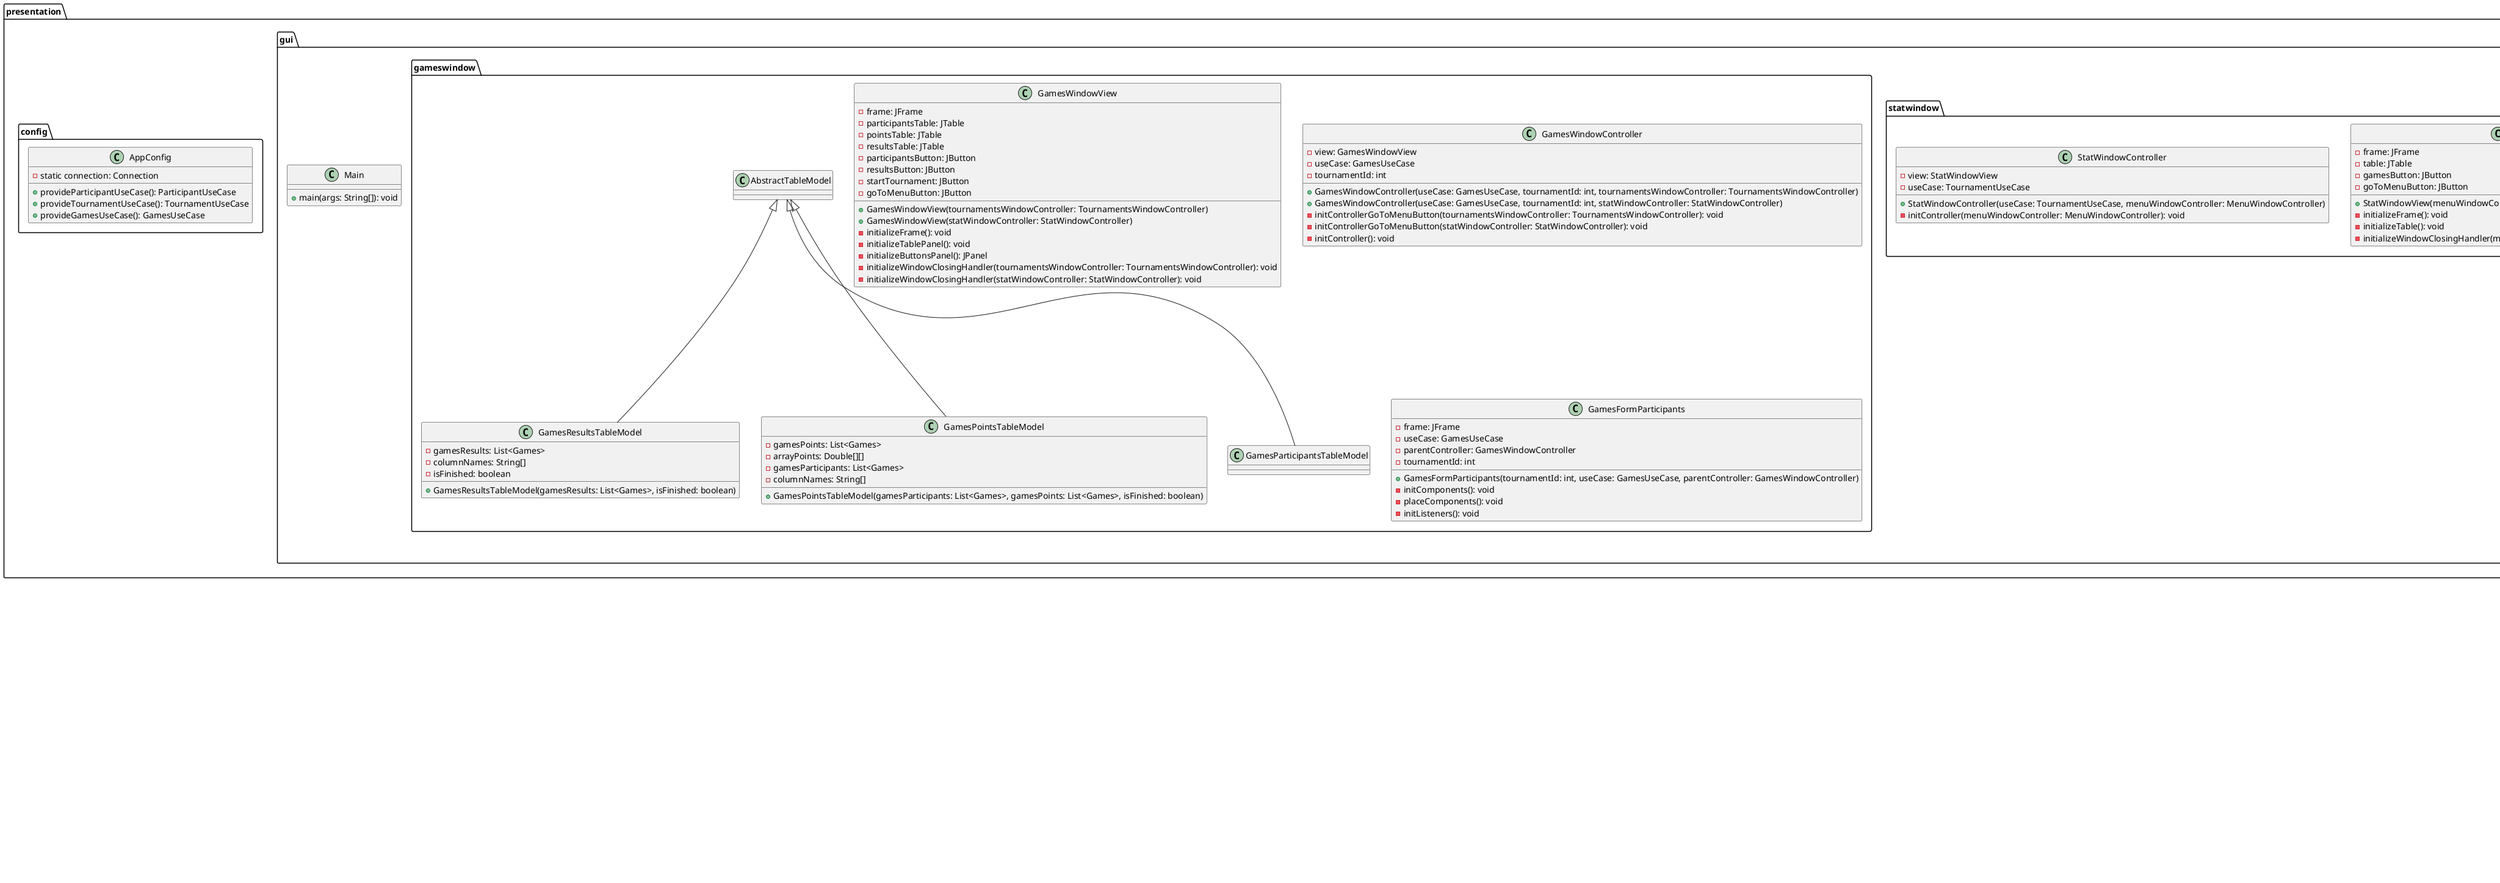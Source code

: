 @startuml

package presentation.gui {
    class Main {
        + main(args: String[]): void
    }

    package menuwindow {
        class MenuWindowController {
            - view: MenuWindowView
            + MenuWindowController(view: MenuWindowView)
            - initController(): void
            + getView(): MenuWindowView
        }

        class MenuWindowView {
            - frame: JFrame
            - titleLabel: JLabel
            - participantsButton: JButton
            - tournamentsButton: JButton
            - scoresButton: JButton
            - exitButton: JButton
            - imageLabel: JLabel
            + MenuWindowView()
            - initComponents(): void
            - placeComponents(): void
        }
    }

    package participantwindow {
        class ParticipantsWindowController {
            - view: ParticipantsWindowView
            - useCase: ParticipantUseCase
            - participantForm: ParticipantForm
            + ParticipantsWindowController(useCase: ParticipantUseCase, menuWindowController: MenuWindowController)
            - initController(menuWindowController: MenuWindowController): void
        }

        class ParticipantsWindowView {
            - frame: JFrame
            - table: JTable
            - addButton: JButton
            - editButton: JButton
            - deleteButton: JButton
            - goToMenuButton: JButton
            + ParticipantsWindowView(menuWindowController: MenuWindowController)
            - initializeFrame(): void
            - initializeTable(): void
        }

        class ParticipantsTableModel extends AbstractTableModel {
            - participants: List<Participant>
            - columnNames: String[]
            + ParticipantsTableModel(participants: List<Participant>)
        }
    }

    package tournamentwindow {
        class TournamentsWindowView {
            - frame: JFrame
            - table: JTable
            - addButton: JButton
            - editButton: JButton
            - deleteButton: JButton
            - gamesButton: JButton
            - goToMenuButton: JButton
            + TournamentsWindowView(menuWindowController: MenuWindowController)
            - initializeFrame(): void
            - initializeTable(): void
            - initializeWindowClosingHandler(menuWindowController: MenuWindowController): void
        }

        class TournamentsWindowController {
            - view: TournamentsWindowView
            - useCase: TournamentUseCase
            - tournamentForm: TournamentForm
            - model: TournamentsTableModel
            + TournamentsWindowController(useCase: TournamentUseCase, menuWindowController: MenuWindowController)
            - initController(menuWindowController: MenuWindowController): void
        }

        class TournamentsTableModel extends AbstractTableModel {
            - tournaments: List<Tournament>
            - columnNames: String[]
            + TournamentsTableModel(tournaments: List<Tournament>)
        }

        class TournamentForm {
            - useCase: TournamentUseCase
            - parentController: TournamentsWindowController
            - tournamentId: Integer
            - contentPanel: JPanel
            - frame: JFrame
            - nameField: JTextField
            - locationField: JTextField
            - dateField: JTextField
            + TournamentForm(tournamentId: Integer, useCase: TournamentUseCase, parentController: TournamentsWindowController)
            - initialize(): void
            - createFrame(): void
        }
    }

    package statwindow {
        class StatWindowView {
            - frame: JFrame
            - table: JTable
            - gamesButton: JButton
            - goToMenuButton: JButton
            + StatWindowView(menuWindowController: MenuWindowController)
            - initializeFrame(): void
            - initializeTable(): void
            - initializeWindowClosingHandler(menuWindowController: MenuWindowController): void
        }

        class StatWindowController {
            - view: StatWindowView
            - useCase: TournamentUseCase
            + StatWindowController(useCase: TournamentUseCase, menuWindowController: MenuWindowController)
            - initController(menuWindowController: MenuWindowController): void
        }
    }

    package gameswindow {
        class GamesWindowView {
            - frame: JFrame
            - participantsTable: JTable
            - pointsTable: JTable
            - resultsTable: JTable
            - participantsButton: JButton
            - resultsButton: JButton
            - startTournament: JButton
            - goToMenuButton: JButton
            + GamesWindowView(tournamentsWindowController: TournamentsWindowController)
            + GamesWindowView(statWindowController: StatWindowController)
            - initializeFrame(): void
            - initializeTablePanel(): void
            - initializeButtonsPanel(): JPanel
            - initializeWindowClosingHandler(tournamentsWindowController: TournamentsWindowController): void
            - initializeWindowClosingHandler(statWindowController: StatWindowController): void
        }

        class GamesWindowController {
            - view: GamesWindowView
            - useCase: GamesUseCase
            - tournamentId: int
            + GamesWindowController(useCase: GamesUseCase, tournamentId: int, tournamentsWindowController: TournamentsWindowController)
            + GamesWindowController(useCase: GamesUseCase, tournamentId: int, statWindowController: StatWindowController)
            - initControllerGoToMenuButton(tournamentsWindowController: TournamentsWindowController): void
            - initControllerGoToMenuButton(statWindowController: StatWindowController): void
            - initController(): void
        }

        class GamesResultsTableModel extends AbstractTableModel {
            - gamesResults: List<Games>
            - columnNames: String[]
            - isFinished: boolean
            + GamesResultsTableModel(gamesResults: List<Games>, isFinished: boolean)
        }

        class GamesPointsTableModel extends AbstractTableModel {
            - gamesPoints: List<Games>
            - arrayPoints: Double[][]
            - gamesParticipants: List<Games>
            - columnNames: String[]
            + GamesPointsTableModel(gamesParticipants: List<Games>, gamesPoints: List<Games>, isFinished: boolean)
        }

        class GamesParticipantsTableModel extends AbstractTableModel {
        }

        class GamesFormParticipants {
            - frame: JFrame
            - useCase: GamesUseCase
            - parentController: GamesWindowController
            - tournamentId: int
            + GamesFormParticipants(tournamentId: int, useCase: GamesUseCase, parentController: GamesWindowController)
            - initComponents(): void
            - placeComponents(): void
            - initListeners(): void
        }
    }
}

package presentation.config {
    class AppConfig {
        - static connection: Connection
        + provideParticipantUseCase(): ParticipantUseCase
        + provideTournamentUseCase(): TournamentUseCase
        + provideGamesUseCase(): GamesUseCase
    }
}

package domain.usecase {
    class ParticipantUseCase {
        - repository: ParticipantRepository
        + ParticipantUseCase(repository: ParticipantRepository)
        + getAllParticipants(): List<Participant>
        + addParticipant(participant: Participant): void
        + updateParticipant(participant: Participant): void
        + deleteParticipant(id: int): void
        + getNextId(): int
    }

    class TournamentUseCase {
            - repository: TournamentRepository
            + TournamentUseCase(repository: TournamentRepository)
            + getAllTournaments(): List<Tournament>
            + addTournament(tournament: Tournament): void
            + updateTournament(tournament: Tournament): void
            + deleteTournament(id: int): void
            + getNextId(): int
        }

        class GamesUseCase {
            - repository: GamesRepository
            + GamesUseCase(repository: GamesRepository)
            + getAllGames(tournamentId: int): List<Games>
            + addGame(game: Games): void
            + updateGame(game: Games): void
            + deleteGame(id: int): void
            + getNextId(): int
            + calculateResults(games: List<Games>): List<Games>
        }
    }

    package domain.entity {
        class Participant {
            - id: int
            - name: String
            - rank: String
            - gender: String
            - birthDate: Date
            + getId(): int
            + getName(): String
            + getRank(): String
            + getGender(): String
            + getBirthDate(): Date
            + setId(id: int): void
            + setName(name: String): void
            + setRank(rank: String): void
            + setGender(gender: String): void
            + setBirthDate(birthDate: Date): void
        }

        class Tournament {
            - id: int
            - name: String
            - location: String
            - date: Date
            + getId(): int
            + getName(): String
            + getLocation(): String
            + getDate(): Date
            + setId(id: int): void
            + setName(name: String): void
            + setLocation(location: String): void
            + setDate(date: Date): void
        }

        class Games {
            - id: int
            - participant1Id: int
            - participant2Id: int
            - participant1Points: int
            - participant2Points: int
            - place: int
            - tournamentId: int
            + getId(): int
            + getParticipant1Id(): int
            + getParticipant2Id(): int
            + getParticipant1Points(): int
            + getParticipant2Points(): int
            + getPlace(): int
            + getTournamentId(): int
            + setId(id: int): void
            + setParticipant1Id(participant1Id: int): void
            + setParticipant2Id(participant2Id: int): void
            + setParticipant1Points(participant1Points: int): void
            + setParticipant2Points(participant2Points: int): void
            + setPlace(place: int): void
            + setTournamentId(tournamentId: int): void
        }
    }

    package domain.repository {
        interface ParticipantRepository {
            + getAllParticipants(): List<Participant>
            + addParticipant(participant: Participant): void
            + updateParticipant(participant: Participant): void
            + deleteParticipant(id: int): void
            + getNextId(): int
        }

        interface TournamentRepository {
            + getAllTournaments(): List<Tournament>
            + addTournament(tournament: Tournament): void
            + updateTournament(tournament: Tournament): void
            + deleteTournament(id: int): void
            + getNextId(): int
        }

        interface GamesRepository {
            + getAllGames(tournamentId: int): List<Games>
            + addGame(game: Games): void
            + updateGame(game: Games): void
            + deleteGame(id: int): void
            + getNextId(): int
        }
    }

    package data.repository {
        class ParticipantRepositoryImpl implements ParticipantRepository {
            - connection: Connection
            + getAllParticipants(): List<Participant>
            + addParticipant(participant: Participant): void
            + updateParticipant(participant: Participant): void
            + deleteParticipant(id: int): void
            + getNextId(): int
        }

        class TournamentRepositoryImpl implements TournamentRepository {
            - connection: Connection
            + getAllTournaments(): List<Tournament>
            + addTournament(tournament: Tournament): void
            + updateTournament(tournament: Tournament): void
            + deleteTournament(id: int): void
            + getNextId(): int
        }

        class GamesRepositoryImpl implements GamesRepository {
            - connection: Connection
            + getAllGames(tournamentId: int): List<Games>
            + addGame(game: Games): void
            + updateGame(game: Games): void
            + deleteGame(id: int): void
            + getNextId(): int
        }
    }
@enduml